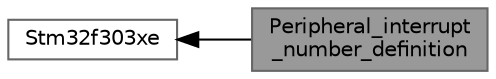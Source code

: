 digraph "Peripheral_interrupt_number_definition"
{
 // LATEX_PDF_SIZE
  bgcolor="transparent";
  edge [fontname=Helvetica,fontsize=10,labelfontname=Helvetica,labelfontsize=10];
  node [fontname=Helvetica,fontsize=10,shape=box,height=0.2,width=0.4];
  rankdir=LR;
  Node1 [id="Node000001",label="Peripheral_interrupt\l_number_definition",height=0.2,width=0.4,color="gray40", fillcolor="grey60", style="filled", fontcolor="black",tooltip=" "];
  Node2 [id="Node000002",label="Stm32f303xe",height=0.2,width=0.4,color="grey40", fillcolor="white", style="filled",URL="$group__stm32f303xe.html",tooltip=" "];
  Node2->Node1 [shape=plaintext, dir="back", style="solid"];
}

